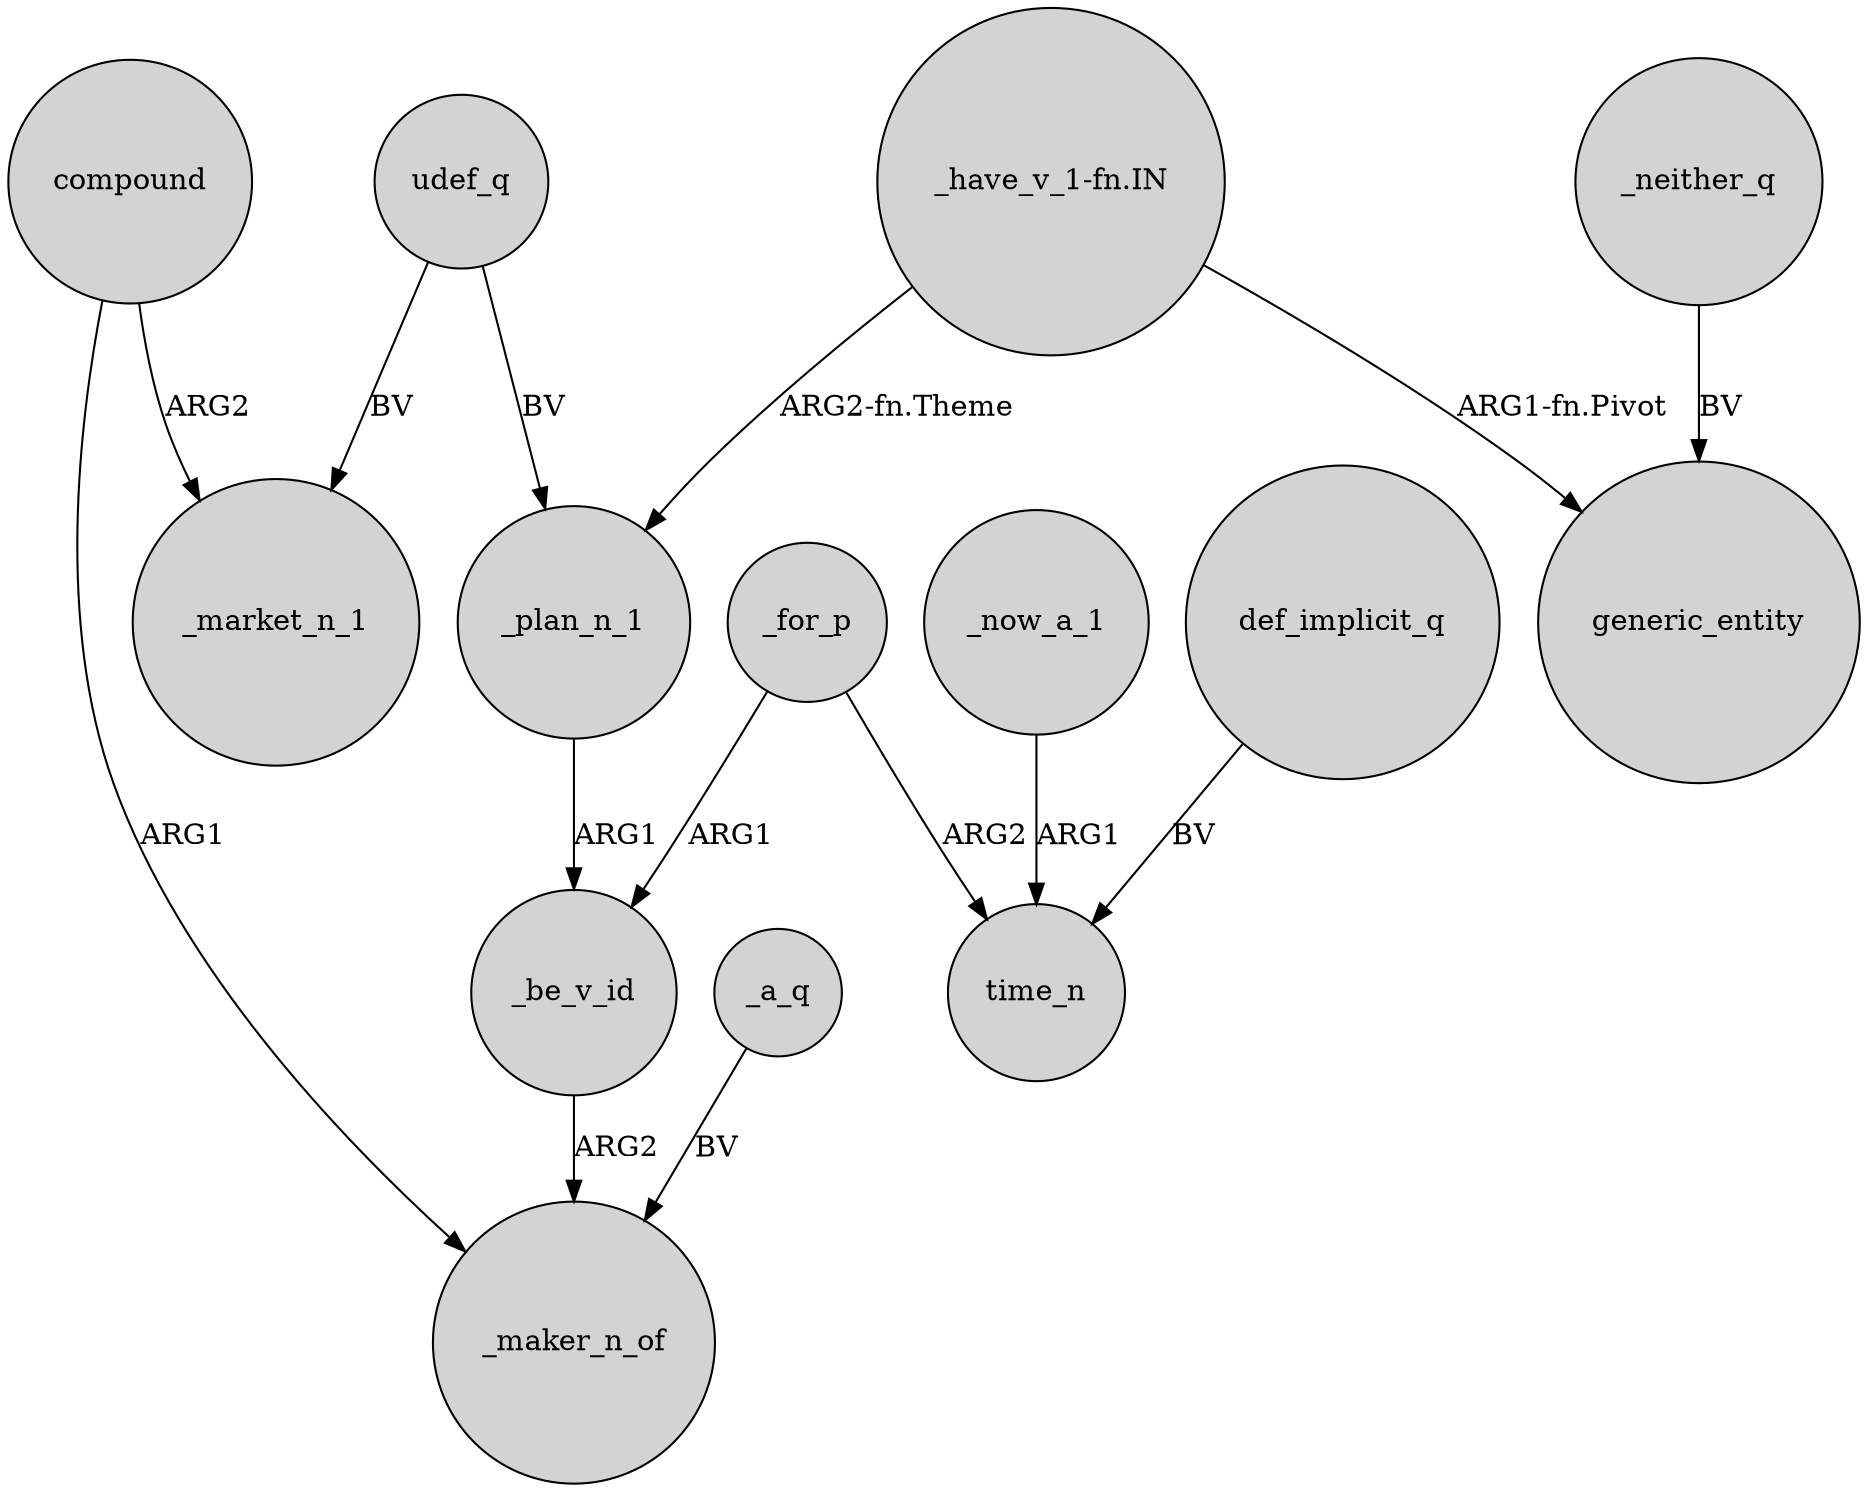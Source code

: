 digraph {
	node [shape=circle style=filled]
	compound -> _market_n_1 [label=ARG2]
	"_have_v_1-fn.IN" -> _plan_n_1 [label="ARG2-fn.Theme"]
	compound -> _maker_n_of [label=ARG1]
	_for_p -> _be_v_id [label=ARG1]
	udef_q -> _market_n_1 [label=BV]
	_for_p -> time_n [label=ARG2]
	udef_q -> _plan_n_1 [label=BV]
	"_have_v_1-fn.IN" -> generic_entity [label="ARG1-fn.Pivot"]
	_plan_n_1 -> _be_v_id [label=ARG1]
	_be_v_id -> _maker_n_of [label=ARG2]
	_a_q -> _maker_n_of [label=BV]
	_now_a_1 -> time_n [label=ARG1]
	def_implicit_q -> time_n [label=BV]
	_neither_q -> generic_entity [label=BV]
}
